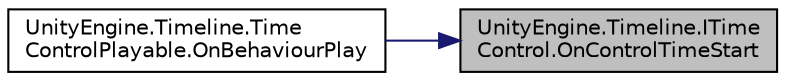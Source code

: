 digraph "UnityEngine.Timeline.ITimeControl.OnControlTimeStart"
{
 // LATEX_PDF_SIZE
  edge [fontname="Helvetica",fontsize="10",labelfontname="Helvetica",labelfontsize="10"];
  node [fontname="Helvetica",fontsize="10",shape=record];
  rankdir="RL";
  Node1 [label="UnityEngine.Timeline.ITime\lControl.OnControlTimeStart",height=0.2,width=0.4,color="black", fillcolor="grey75", style="filled", fontcolor="black",tooltip="Called when the associated Timeline clip becomes active."];
  Node1 -> Node2 [dir="back",color="midnightblue",fontsize="10",style="solid",fontname="Helvetica"];
  Node2 [label="UnityEngine.Timeline.Time\lControlPlayable.OnBehaviourPlay",height=0.2,width=0.4,color="black", fillcolor="white", style="filled",URL="$class_unity_engine_1_1_timeline_1_1_time_control_playable.html#a75460a3385ed7fb3d554701097b1036e",tooltip="This function is called when the Playable play state is changed to Playables.PlayState...."];
}
